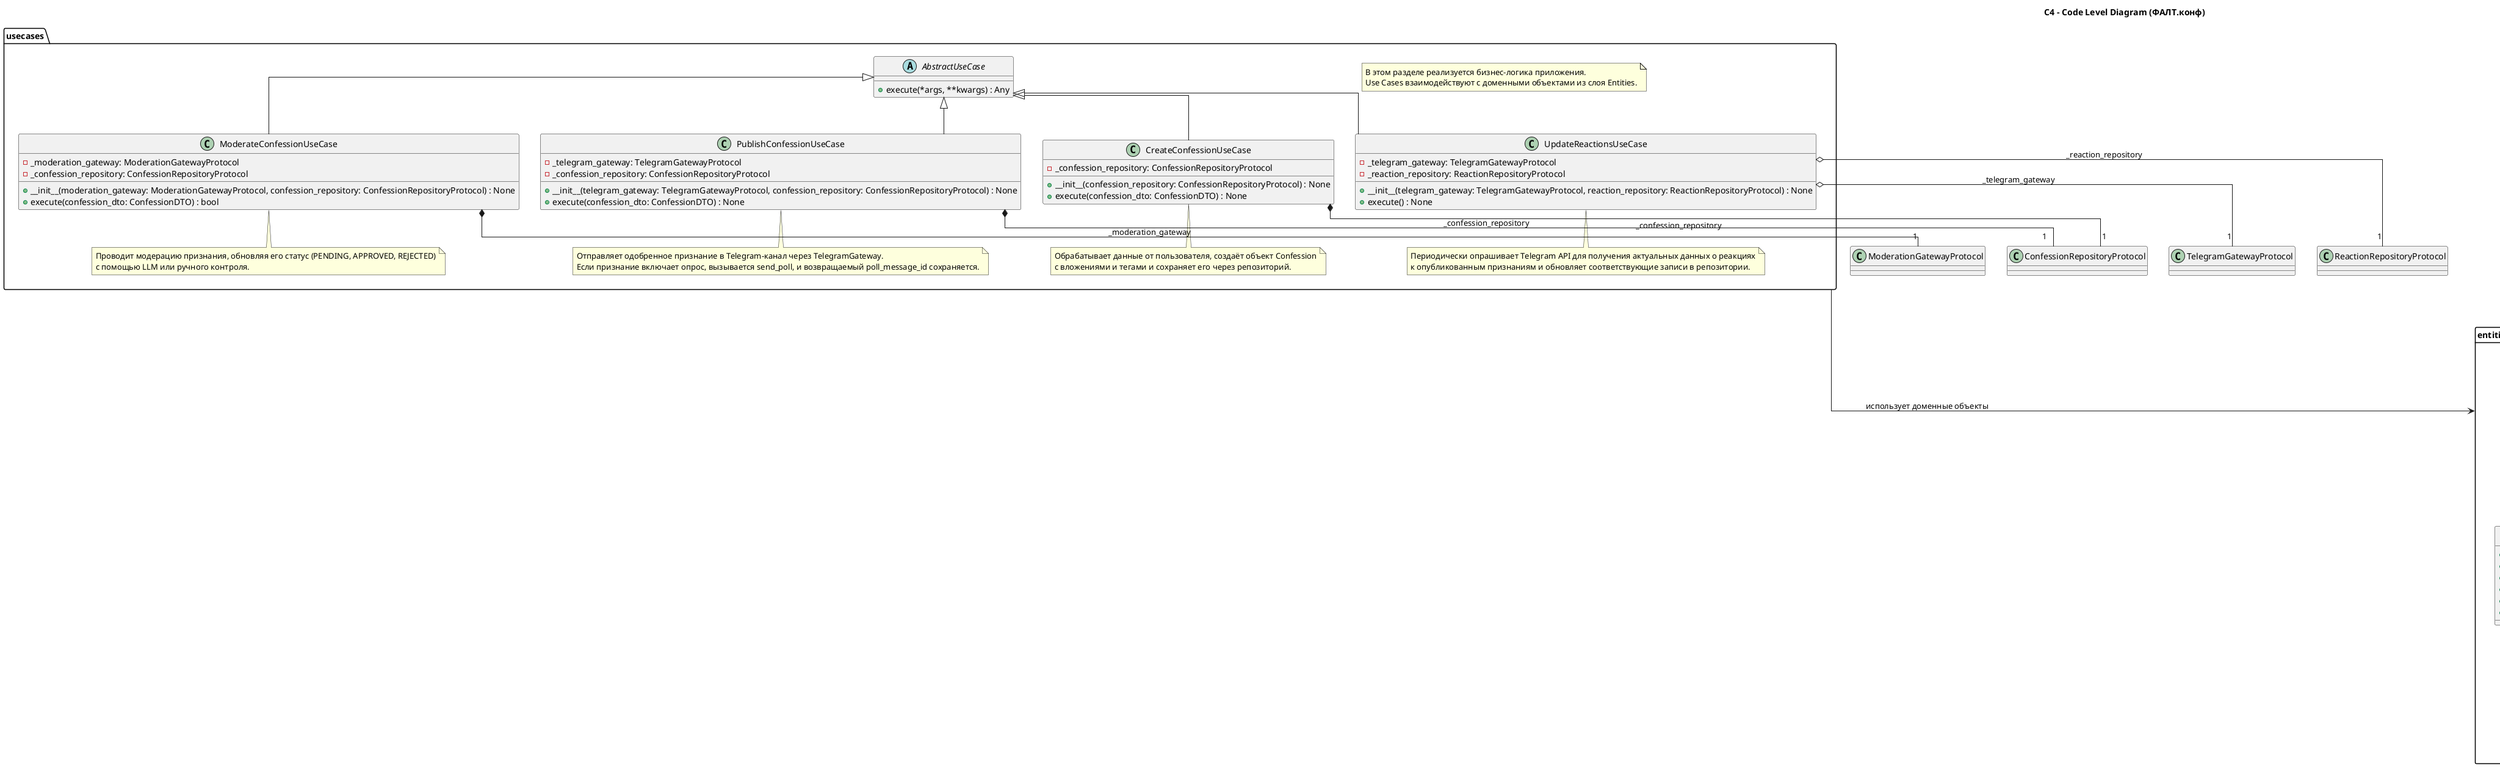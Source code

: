 @startuml c4_class
allowmixing
skinparam linetype ortho
title C4 - Code Level Diagram (ФАЛТ.конф)

package usecases {
    note as usecases_description
        В этом разделе реализуется бизнес-логика приложения.
        Use Cases взаимодействуют с доменными объектами из слоя Entities.
    end note

    ' Абстрактный базовый use case
    abstract class AbstractUseCase {
        + execute(*args, **kwargs) : Any
    }

    ' Use case для создания нового признания
    class CreateConfessionUseCase {
        - _confession_repository: ConfessionRepositoryProtocol
        + __init__(confession_repository: ConfessionRepositoryProtocol) : None
        + execute(confession_dto: ConfessionDTO) : None
    }
    note bottom of CreateConfessionUseCase
        Обрабатывает данные от пользователя, создаёт объект Confession
        с вложениями и тегами и сохраняет его через репозиторий.
    end note

    ' Use case для модерации признания
    class ModerateConfessionUseCase {
        - _moderation_gateway: ModerationGatewayProtocol
        - _confession_repository: ConfessionRepositoryProtocol
        + __init__(moderation_gateway: ModerationGatewayProtocol, confession_repository: ConfessionRepositoryProtocol) : None
        + execute(confession_dto: ConfessionDTO) : bool
    }
    note bottom of ModerateConfessionUseCase
        Проводит модерацию признания, обновляя его статус (PENDING, APPROVED, REJECTED)
        с помощью LLM или ручного контроля.
    end note

    ' Use case для публикации признания в Telegram
    class PublishConfessionUseCase {
        - _telegram_gateway: TelegramGatewayProtocol
        - _confession_repository: ConfessionRepositoryProtocol
        + __init__(telegram_gateway: TelegramGatewayProtocol, confession_repository: ConfessionRepositoryProtocol) : None
        + execute(confession_dto: ConfessionDTO) : None
    }
    note bottom of PublishConfessionUseCase
        Отправляет одобренное признание в Telegram-канал через TelegramGateway.
        Если признание включает опрос, вызывается send_poll, и возвращаемый poll_message_id сохраняется.
    end note

    ' Use case для обновления реакций
    class UpdateReactionsUseCase {
        - _telegram_gateway: TelegramGatewayProtocol
        - _reaction_repository: ReactionRepositoryProtocol
        + __init__(telegram_gateway: TelegramGatewayProtocol, reaction_repository: ReactionRepositoryProtocol) : None
        + execute() : None
    }
    note bottom of UpdateReactionsUseCase
        Периодически опрашивает Telegram API для получения актуальных данных о реакциях
        к опубликованным признаниям и обновляет соответствующие записи в репозитории.
    end note

    AbstractUseCase <|-- CreateConfessionUseCase
    AbstractUseCase <|-- ModerateConfessionUseCase
    AbstractUseCase <|-- PublishConfessionUseCase
    AbstractUseCase <|-- UpdateReactionsUseCase
}

' Примеры взаимоотношений между классами:
CreateConfessionUseCase *-- "1" ConfessionRepositoryProtocol : _confession_repository
PublishConfessionUseCase *-- "1" ConfessionRepositoryProtocol : _confession_repository
ModerateConfessionUseCase *-- "1" ModerationGatewayProtocol : _moderation_gateway
UpdateReactionsUseCase o-- "1" ReactionRepositoryProtocol : _reaction_repository
UpdateReactionsUseCase o-- "1" TelegramGatewayProtocol : _telegram_gateway





package entities {
    note as entities_description
        Модель доменных сущностей для ФАЛТ.конф.
    end note

    enum ConfessionStatus {
        PENDING
        APPROVED
        REJECTED
        PUBLISHED
    }

    enum AttachmentType {
        IMAGE
        VIDEO
        AUDIO
        MUSIC
        DOCUMENT
        OTHER
    }

    class Confession {
        + id: int
        + content: string
        + created_at: datetime
        + status: ConfessionStatus
        + attachments: List<Attachment>
        + tags: List<Tag>
        + poll: Poll [0..1]           ' Связь с опросом, если он создан
    }

    class Attachment {
        + id: int
        + url: string
        + type: AttachmentType
        + uploaded_at: datetime
        + caption: string [0..1]
    }

    ' Сущность опроса
    class Poll {
        + id: int
        + question: string              ' Тема опроса (вопрос)
        + allows_multiple_answers: bool ' Разрешен ли множественный выбор
        + type: string                  ' Тип опроса: "regular" или "quiz"
        + correct_option_id: int [0..1]  ' (Опционально) корректный ответ для quiz режима
        + explanation: string [0..1]     ' (Опционально) пояснение для quiz режима
        + open_period: int [0..1]        ' (Опционально) период в секундах, в течение которого опрос открыт
        + poll_message_id: string [0..1] ' ID сообщения с опросом, полученный через Telegram API
        + created_at: datetime
        + options: List<PollOption>
    }

    class PollOption {
        + id: int
        + text: string
        + vote_count: int
    }

    class ModerationLog {
        + id: int
        + confession_id: int
        + decision: ConfessionStatus
        + moderator: string
        + reason: string [0..1]
        + timestamp: datetime
    }

    class PublishedRecord {
        + id: int
        + confession_id: int
        + telegram_message_id: string
        + channel_id: string
        + published_at: datetime
        + discussion_thread_id: string [0..1]
    }

    class Tag {
        + id: int
        + name: string
    }

    class Comment {
        + id: int
        + confession_id: int
        + content: string
        + created_at: datetime
        + reply_to: int [0..1] ' ID родительского комментария для вложенности
    }

    ' Новая сущность для хранения реакций
    class Reaction {
        + id: int
        + confession_id: int
        + emoji: string        ' Символ реакции (например, "👍")
        + count: int           ' Количество поставленных реакций данного типа
        + last_updated: datetime ' Время последнего обновления информации о реакции
    }

    ' Ассоциации:
    Confession "0..1" --> "1..*" Attachment : содержит
    Confession "1" --> "0..*" ModerationLog : имеет
    Confession "1" --> "0..1" PublishedRecord : публикуется
    Confession "1" --> "0..*" Tag : помечается
    Confession "1" --> "0..*" Comment : имеет
    Confession "0..1" --> "0..1" Poll : включает
    Poll "1" --> "1..*" PollOption : содержит варианты

    ' Связь для реакции: одно признание может иметь много реакций разных типов
    Confession "1" --> "0..*" Reaction : имеет
}

' Уровневые связи: Use Cases используют доменные объекты из слоя Entities
usecases -down----> entities : использует доменные объекты

@enduml